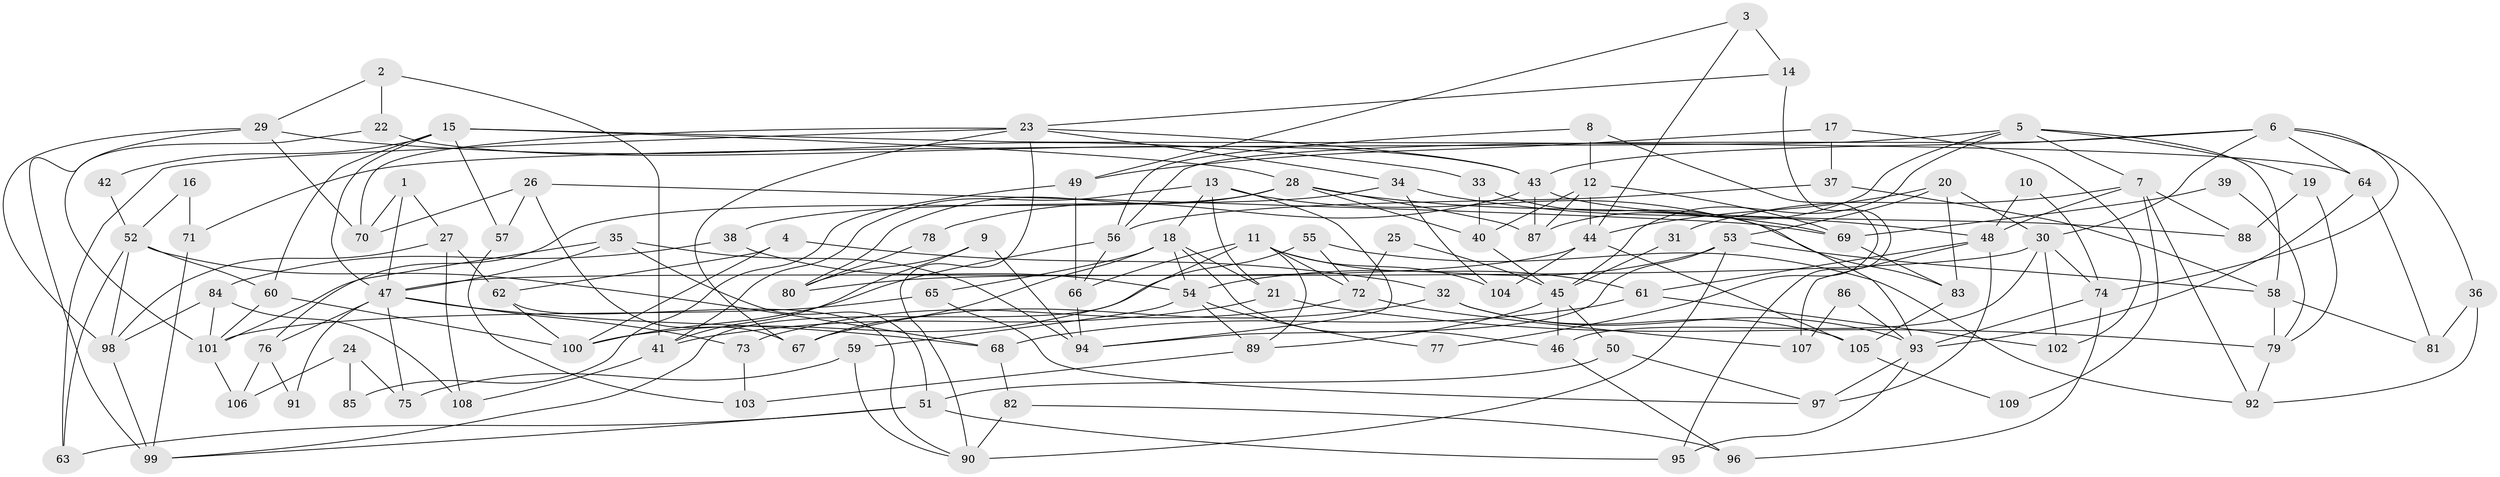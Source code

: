 // Generated by graph-tools (version 1.1) at 2025/35/03/09/25 02:35:53]
// undirected, 109 vertices, 218 edges
graph export_dot {
graph [start="1"]
  node [color=gray90,style=filled];
  1;
  2;
  3;
  4;
  5;
  6;
  7;
  8;
  9;
  10;
  11;
  12;
  13;
  14;
  15;
  16;
  17;
  18;
  19;
  20;
  21;
  22;
  23;
  24;
  25;
  26;
  27;
  28;
  29;
  30;
  31;
  32;
  33;
  34;
  35;
  36;
  37;
  38;
  39;
  40;
  41;
  42;
  43;
  44;
  45;
  46;
  47;
  48;
  49;
  50;
  51;
  52;
  53;
  54;
  55;
  56;
  57;
  58;
  59;
  60;
  61;
  62;
  63;
  64;
  65;
  66;
  67;
  68;
  69;
  70;
  71;
  72;
  73;
  74;
  75;
  76;
  77;
  78;
  79;
  80;
  81;
  82;
  83;
  84;
  85;
  86;
  87;
  88;
  89;
  90;
  91;
  92;
  93;
  94;
  95;
  96;
  97;
  98;
  99;
  100;
  101;
  102;
  103;
  104;
  105;
  106;
  107;
  108;
  109;
  1 -- 70;
  1 -- 47;
  1 -- 27;
  2 -- 41;
  2 -- 22;
  2 -- 29;
  3 -- 44;
  3 -- 14;
  3 -- 49;
  4 -- 32;
  4 -- 62;
  4 -- 100;
  5 -- 19;
  5 -- 45;
  5 -- 7;
  5 -- 58;
  5 -- 71;
  5 -- 87;
  6 -- 74;
  6 -- 30;
  6 -- 36;
  6 -- 43;
  6 -- 56;
  6 -- 64;
  7 -- 48;
  7 -- 31;
  7 -- 88;
  7 -- 92;
  7 -- 109;
  8 -- 12;
  8 -- 56;
  8 -- 77;
  9 -- 41;
  9 -- 94;
  9 -- 80;
  10 -- 74;
  10 -- 48;
  11 -- 72;
  11 -- 89;
  11 -- 61;
  11 -- 66;
  11 -- 99;
  11 -- 104;
  12 -- 87;
  12 -- 44;
  12 -- 40;
  12 -- 69;
  13 -- 83;
  13 -- 94;
  13 -- 18;
  13 -- 21;
  13 -- 41;
  14 -- 95;
  14 -- 23;
  15 -- 28;
  15 -- 47;
  15 -- 42;
  15 -- 57;
  15 -- 60;
  15 -- 64;
  16 -- 52;
  16 -- 71;
  17 -- 37;
  17 -- 49;
  17 -- 102;
  18 -- 21;
  18 -- 46;
  18 -- 54;
  18 -- 65;
  18 -- 67;
  19 -- 88;
  19 -- 79;
  20 -- 53;
  20 -- 44;
  20 -- 30;
  20 -- 83;
  21 -- 41;
  21 -- 79;
  22 -- 43;
  22 -- 99;
  23 -- 67;
  23 -- 70;
  23 -- 34;
  23 -- 43;
  23 -- 63;
  23 -- 90;
  24 -- 106;
  24 -- 75;
  24 -- 85;
  25 -- 72;
  25 -- 45;
  26 -- 67;
  26 -- 69;
  26 -- 57;
  26 -- 70;
  27 -- 98;
  27 -- 62;
  27 -- 108;
  28 -- 87;
  28 -- 40;
  28 -- 69;
  28 -- 76;
  28 -- 80;
  29 -- 33;
  29 -- 70;
  29 -- 98;
  29 -- 101;
  30 -- 47;
  30 -- 46;
  30 -- 74;
  30 -- 102;
  31 -- 45;
  32 -- 93;
  32 -- 105;
  32 -- 67;
  33 -- 40;
  33 -- 93;
  34 -- 38;
  34 -- 48;
  34 -- 104;
  35 -- 94;
  35 -- 101;
  35 -- 47;
  35 -- 51;
  36 -- 81;
  36 -- 92;
  37 -- 58;
  37 -- 56;
  38 -- 84;
  38 -- 54;
  39 -- 79;
  39 -- 69;
  40 -- 45;
  41 -- 108;
  42 -- 52;
  43 -- 78;
  43 -- 87;
  43 -- 88;
  44 -- 80;
  44 -- 104;
  44 -- 105;
  45 -- 50;
  45 -- 46;
  45 -- 89;
  46 -- 96;
  47 -- 68;
  47 -- 73;
  47 -- 75;
  47 -- 76;
  47 -- 91;
  48 -- 61;
  48 -- 97;
  48 -- 107;
  49 -- 66;
  49 -- 85;
  50 -- 97;
  50 -- 51;
  51 -- 99;
  51 -- 63;
  51 -- 95;
  52 -- 60;
  52 -- 63;
  52 -- 68;
  52 -- 98;
  53 -- 58;
  53 -- 90;
  53 -- 54;
  53 -- 94;
  54 -- 59;
  54 -- 77;
  54 -- 89;
  55 -- 92;
  55 -- 100;
  55 -- 72;
  56 -- 100;
  56 -- 66;
  57 -- 103;
  58 -- 79;
  58 -- 81;
  59 -- 90;
  59 -- 75;
  60 -- 101;
  60 -- 100;
  61 -- 102;
  61 -- 68;
  62 -- 100;
  62 -- 90;
  64 -- 81;
  64 -- 93;
  65 -- 97;
  65 -- 101;
  66 -- 94;
  68 -- 82;
  69 -- 83;
  71 -- 99;
  72 -- 73;
  72 -- 107;
  73 -- 103;
  74 -- 96;
  74 -- 93;
  76 -- 91;
  76 -- 106;
  78 -- 80;
  79 -- 92;
  82 -- 90;
  82 -- 96;
  83 -- 105;
  84 -- 98;
  84 -- 101;
  84 -- 108;
  86 -- 93;
  86 -- 107;
  89 -- 103;
  93 -- 95;
  93 -- 97;
  98 -- 99;
  101 -- 106;
  105 -- 109;
}

